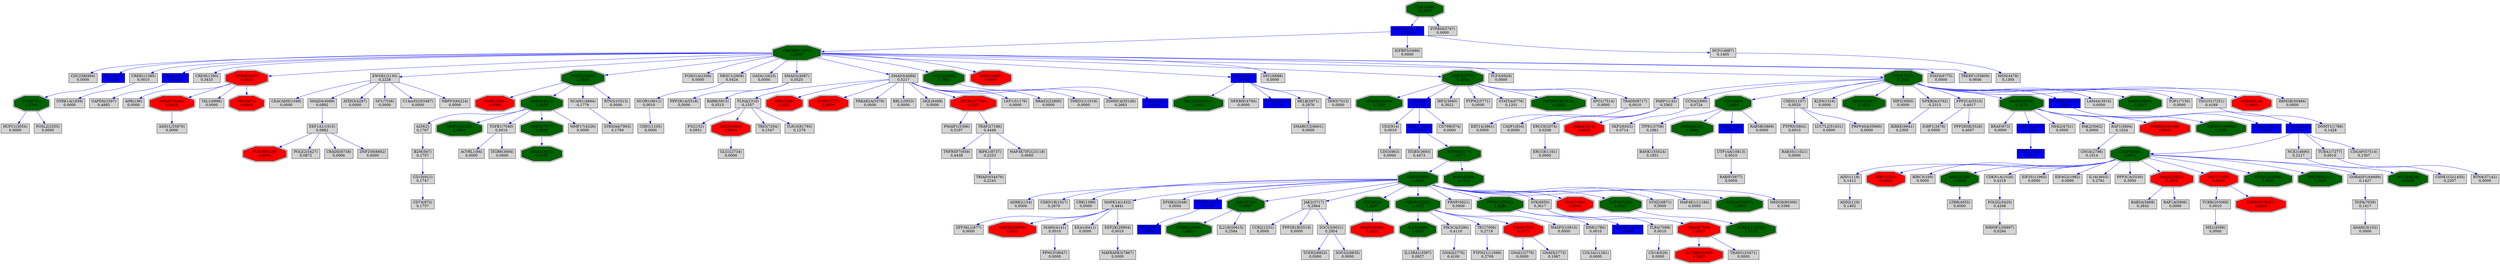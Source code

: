 digraph total_ans {
N_0 [shape = box, style = filled, fillcolor = lightgray, label = "ADD1(118)\n0,1412"];
N_1 [shape = box, style = filled, fillcolor = lightgray, label = "ADD2(119)\n0,1402"];
N_2 [shape = box, style = filled, fillcolor = lightgray, label = "PARP1(142)\n0,3363"];
N_3 [shape = box, style = filled, fillcolor = lightgray, label = "ADRB2(154)\n0,0000"];
N_4 [shape = box, style = filled, fillcolor = lightgray, label = "AHR(196)\n0,0000"];
N_5 [shape = box, style = filled, fillcolor = lightgray, label = "A2M(2)\n0,1767"];
N_6 [shape = box, style = filled, fillcolor = lightgray, label = "ACVRL1(94)\n0,0000"];
N_7 [shape = doubleoctagon, style = filled, fillcolor = red, label = "BIRC5(332)\n0,0000"];
N_8 [shape = box, style = filled, fillcolor = lightgray, label = "ADAM10(102)\n0,0000"];
N_9 [shape = box, style = filled, fillcolor = lightgray, label = "B2M(567)\n0,1757"];
N_10 [shape = box, style = filled, fillcolor = lightgray, label = "BRAF(673)\n0,0000"];
N_11 [shape = box, style = filled, fillcolor = lightgray, label = "DDR1(780)\n0,0010"];
N_12 [shape = box, style = filled, fillcolor = lightgray, label = "CASP1(834)\n0,0000"];
N_13 [shape = doubleoctagon, style = filled, fillcolor = darkgreen, label = "CASP3(836)\n2,0814"];
N_14 [shape = box, style = filled, fillcolor = lightgray, label = "BIRC3(330)\n0,0000"];
N_15 [shape = doubleoctagon, style = filled, fillcolor = darkgreen, label = "BIRC2(329)\n2,0804"];
N_16 [shape = box, style = filled, fillcolor = lightgray, label = "CD2(914)\n0,0010"];
N_17 [shape = box, style = filled, fillcolor = lightgray, label = "TNFRSF7(939)\n0,4438"];
N_18 [shape = box, style = filled, fillcolor = lightgray, label = "CD74(972)\n0,1737"];
N_19 [shape = box, style = filled, fillcolor = lightgray, label = "CD1D(912)\n0,1747"];
N_20 [shape = box, style = filled, fillcolor = lightgray, label = "CCNA2(890)\n0,0724"];
N_21 [shape = doubleoctagon, style = filled, fillcolor = darkgreen, label = "CDC2(983)\n2,4951"];
N_22 [shape = doubleoctagon, style = filled, fillcolor = darkgreen, label = "CDH1(999)\n14,4585"];
N_23 [shape = box, style = filled, fillcolor = lightgray, label = "CDKN1A(1026)\n0,4218"];
N_24 [shape = box, style = filled, fillcolor = lightgray, label = "CHD3(1107)\n0,0020"];
N_25 [shape = box, style = filled, fillcolor = lightgray, label = "CDC25B(994)\n0,0000"];
N_26 [shape = box, style = filled, fillcolor = lightgray, label = "CDKN1B(1027)\n0,2670"];
N_27 [shape = box, style = filled, fillcolor = lightgray, label = "CCR2(1231)\n0,0000"];
N_28 [shape = box, style = filled, fillcolor = blue, label = "BCL3(602)\n1,2754"];
N_29 [shape = box, style = filled, fillcolor = lightgray, label = "CREB1(1385)\n0,0010"];
N_30 [shape = doubleoctagon, style = filled, fillcolor = darkgreen, label = "CREBBP(1387)\n4,2960"];
N_31 [shape = box, style = filled, fillcolor = blue, label = "CAMK4(814)\n0,8951"];
N_32 [shape = box, style = filled, fillcolor = lightgray, label = "CREM(1390)\n0,3433"];
N_33 [shape = box, style = filled, fillcolor = lightgray, label = "CRK(1398)\n0,0000"];
N_34 [shape = box, style = filled, fillcolor = lightgray, label = "ZFP36L1(677)\n0,0000"];
N_35 [shape = box, style = filled, fillcolor = blue, label = "CSNK2A1(1457)\n4,2970"];
N_36 [shape = box, style = filled, fillcolor = lightgray, label = "MAPK14(1432)\n0,4841"];
N_37 [shape = box, style = filled, fillcolor = lightgray, label = "CD14(929)\n0,0000"];
N_38 [shape = box, style = filled, fillcolor = blue, label = "DAPK1(1612)\n1,3553"];
N_39 [shape = box, style = filled, fillcolor = lightgray, label = "ERCC8(1161)\n0,0000"];
N_40 [shape = box, style = filled, fillcolor = lightgray, label = "DNMT1(1786)\n0,1428"];
N_41 [shape = doubleoctagon, style = filled, fillcolor = darkgreen, label = "TSC22D3(1831)\n1,0422"];
N_42 [shape = box, style = filled, fillcolor = lightgray, label = "EEF1A1(1915)\n0,0882"];
N_43 [shape = box, style = filled, fillcolor = lightgray, label = "KLF6(1316)\n0,0000"];
N_44 [shape = box, style = filled, fillcolor = lightgray, label = "EIF2S1(1965)\n0,0000"];
N_45 [shape = box, style = filled, fillcolor = lightgray, label = "EIF4G2(1982)\n0,0000"];
N_46 [shape = doubleoctagon, style = filled, fillcolor = red, label = "EP300(2033)\n0,0020"];
N_47 [shape = box, style = filled, fillcolor = lightgray, label = "EPHB2(2048)\n0,0000"];
N_48 [shape = box, style = filled, fillcolor = lightgray, label = "CEACAM5(1048)\n0,0000"];
N_49 [shape = box, style = filled, fillcolor = lightgray, label = "EWSR1(2130)\n0,2228"];
N_50 [shape = box, style = filled, fillcolor = lightgray, label = "F3(2152)\n0,0951"];
N_51 [shape = box, style = filled, fillcolor = blue, label = "DOK1(1796)\n1,4587"];
N_52 [shape = box, style = filled, fillcolor = lightgray, label = "COL3A1(1281)\n0,0000"];
N_53 [shape = doubleoctagon, style = filled, fillcolor = darkgreen, label = "FGFR1(2260)\n2,5860"];
N_54 [shape = doubleoctagon, style = filled, fillcolor = red, label = "FGF5(2250)\n0,0000"];
N_55 [shape = box, style = filled, fillcolor = blue, label = "FGFR3(2261)\n0,6746"];
N_56 [shape = box, style = filled, fillcolor = lightgray, label = "DYRK1A(1859)\n0,0000"];
N_57 [shape = box, style = filled, fillcolor = lightgray, label = "FLNA(2316)\n0,1557"];
N_58 [shape = box, style = filled, fillcolor = lightgray, label = "CD79B(974)\n0,0000"];
N_59 [shape = box, style = filled, fillcolor = lightgray, label = "FOXO1A(2308)\n0,0000"];
N_60 [shape = box, style = filled, fillcolor = lightgray, label = "GAPDH(2597)\n0,4892"];
N_61 [shape = doubleoctagon, style = filled, fillcolor = darkgreen, label = "XRCC6(2547)\n3,1832"];
N_62 [shape = box, style = filled, fillcolor = lightgray, label = "CD53(963)\n0,0000"];
N_63 [shape = box, style = filled, fillcolor = lightgray, label = "GNAI1(2770)\n0,0000"];
N_64 [shape = box, style = filled, fillcolor = lightgray, label = "GNAI3(2773)\n0,1067"];
N_65 [shape = box, style = filled, fillcolor = lightgray, label = "GNAQ(2776)\n0,4100"];
N_66 [shape = doubleoctagon, style = filled, fillcolor = darkgreen, label = "GRB2(2885)\n1,4567"];
N_67 [shape = box, style = filled, fillcolor = lightgray, label = "NR3C1(2908)\n0,0424"];
N_68 [shape = box, style = filled, fillcolor = lightgray, label = "ERCC6(2074)\n0,0208"];
N_69 [shape = box, style = filled, fillcolor = blue, label = "HBZ(3050)\n0,5992"];
N_70 [shape = box, style = filled, fillcolor = lightgray, label = "HCFC1(3054)\n0,0000"];
N_71 [shape = box, style = filled, fillcolor = lightgray, label = "CHD1(1105)\n0,0000"];
N_72 [shape = doubleoctagon, style = filled, fillcolor = darkgreen, label = "IFNAR2(3455)\n0,8627"];
N_73 [shape = doubleoctagon, style = filled, fillcolor = darkgreen, label = "IFNGR1(3459)\n1,7028"];
N_74 [shape = doubleoctagon, style = filled, fillcolor = darkgreen, label = "IL13(3596)\n1,4547"];
N_75 [shape = box, style = filled, fillcolor = lightgray, label = "IL16(3603)\n0,2761"];
N_76 [shape = doubleoctagon, style = filled, fillcolor = darkgreen, label = "ITGA3(3675)\n0,5325"];
N_77 [shape = box, style = filled, fillcolor = lightgray, label = "ITGB5(3693)\n0,4473"];
N_78 [shape = box, style = filled, fillcolor = lightgray, label = "ITPR1(3708)\n0,1861"];
N_79 [shape = doubleoctagon, style = filled, fillcolor = darkgreen, label = "JAK1(3716)\n0,8637"];
N_80 [shape = box, style = filled, fillcolor = lightgray, label = "JAK2(3717)\n0,2964"];
N_81 [shape = doubleoctagon, style = filled, fillcolor = darkgreen, label = "JUN(3725)\n1,2744"];
N_82 [shape = box, style = filled, fillcolor = lightgray, label = "FOSL2(2355)\n0,0000"];
N_83 [shape = doubleoctagon, style = filled, fillcolor = red, label = "ANK3(288)\n0,5197"];
N_84 [shape = doubleoctagon, style = filled, fillcolor = darkgreen, label = "KIT(3815)\n1,4547"];
N_85 [shape = box, style = filled, fillcolor = lightgray, label = "IGFBP3(3486)\n0,0000"];
N_86 [shape = box, style = filled, fillcolor = blue, label = "LCK(3932)\n1,4597"];
N_87 [shape = box, style = filled, fillcolor = lightgray, label = "GATA1(2623)\n0,0000"];
N_88 [shape = box, style = filled, fillcolor = lightgray, label = "LTBR(4055)\n0,0000"];
N_89 [shape = box, style = filled, fillcolor = lightgray, label = "SMAD2(4087)\n0,0525"];
N_90 [shape = doubleoctagon, style = filled, fillcolor = red, label = "JUND(3727)\n0,0000"];
N_91 [shape = box, style = filled, fillcolor = lightgray, label = "SMAD3(4088)\n0,5217"];
N_92 [shape = box, style = filled, fillcolor = lightgray, label = "SMAD4(4089)\n0,0892"];
N_93 [shape = doubleoctagon, style = filled, fillcolor = red, label = "SMAD7(4092)\n0,0010"];
N_94 [shape = box, style = filled, fillcolor = lightgray, label = "IGBP1(3476)\n0,0000"];
N_95 [shape = doubleoctagon, style = filled, fillcolor = darkgreen, label = "MMP2(4313)\n2,5850"];
N_96 [shape = doubleoctagon, style = filled, fillcolor = darkgreen, label = "MSH2(4436)\n1,7892"];
N_97 [shape = box, style = filled, fillcolor = lightgray, label = "MSN(4478)\n0,1395"];
N_98 [shape = doubleoctagon, style = filled, fillcolor = red, label = "MSX1(4487)\n0,0000"];
N_99 [shape = box, style = filled, fillcolor = lightgray, label = "MX1(4599)\n0,0000"];
N_100 [shape = box, style = filled, fillcolor = lightgray, label = "NCAM1(4684)\n0,1779"];
N_101 [shape = box, style = filled, fillcolor = lightgray, label = "NCF1(4687)\n0,1405"];
N_102 [shape = box, style = filled, fillcolor = lightgray, label = "CSNK1G2(1455)\n0,2207"];
N_103 [shape = box, style = filled, fillcolor = lightgray, label = "HIP2(3093)\n0,0000"];
N_104 [shape = box, style = filled, fillcolor = lightgray, label = "NCK1(4690)\n0,2217"];
N_105 [shape = box, style = filled, fillcolor = lightgray, label = "NEK2(4751)\n0,0000"];
N_106 [shape = box, style = filled, fillcolor = lightgray, label = "IRF2(3660)\n0,3022"];
N_107 [shape = box, style = filled, fillcolor = lightgray, label = "GLG1(2734)\n0,0000"];
N_108 [shape = box, style = filled, fillcolor = lightgray, label = "NFKBIA(4792)\n0,2315"];
N_109 [shape = box, style = filled, fillcolor = lightgray, label = "PAK2(5062)\n0,0000"];
N_110 [shape = doubleoctagon, style = filled, fillcolor = darkgreen, label = "PIK3R1(5295)\n1,4557"];
N_111 [shape = box, style = filled, fillcolor = lightgray, label = "PIK3CA(5290)\n0,4110"];
N_112 [shape = box, style = filled, fillcolor = lightgray, label = "KRT14(3861)\n0,0000"];
N_113 [shape = box, style = filled, fillcolor = lightgray, label = "PMAIP1(5366)\n0,5197"];
N_114 [shape = box, style = filled, fillcolor = lightgray, label = "PPP2CA(5515)\n0,4017"];
N_115 [shape = box, style = filled, fillcolor = lightgray, label = "PPP2R1B(5519)\n0,0000"];
N_116 [shape = box, style = filled, fillcolor = lightgray, label = "PPP2R1A(5518)\n0,0000"];
N_117 [shape = box, style = filled, fillcolor = lightgray, label = "PPP3CA(5530)\n0,3950"];
N_118 [shape = box, style = filled, fillcolor = lightgray, label = "NFKBIE(4794)\n0,0000"];
N_119 [shape = box, style = filled, fillcolor = lightgray, label = "PRKAR2A(5576)\n0,0000"];
N_120 [shape = doubleoctagon, style = filled, fillcolor = darkgreen, label = "MAPK1(5594)\n1,5172"];
N_121 [shape = box, style = filled, fillcolor = blue, label = "EIF2AK2(5610)\n2,0834"];
N_122 [shape = box, style = filled, fillcolor = blue, label = "DNAJC3(5611)\n0,5636"];
N_123 [shape = box, style = filled, fillcolor = lightgray, label = "PRNP(5621)\n0,0000"];
N_124 [shape = box, style = filled, fillcolor = lightgray, label = "ATXN3(4287)\n0,0000"];
N_125 [shape = box, style = filled, fillcolor = lightgray, label = "LAMA4(3910)\n0,0000"];
N_126 [shape = doubleoctagon, style = filled, fillcolor = darkgreen, label = "PTPN6(5777)\n1,4577"];
N_127 [shape = box, style = filled, fillcolor = lightgray, label = "PTPRM(5797)\n0,0000"];
N_128 [shape = doubleoctagon, style = filled, fillcolor = darkgreen, label = "PTPN11(5781)\n1,4280"];
N_129 [shape = box, style = filled, fillcolor = lightgray, label = "RAB5A(5868)\n0,2842"];
N_130 [shape = box, style = filled, fillcolor = blue, label = "RAC1(5879)\n2,0824"];
N_131 [shape = doubleoctagon, style = filled, fillcolor = darkgreen, label = "RAD51(5888)\n1,6913"];
N_132 [shape = box, style = filled, fillcolor = lightgray, label = "RAF1(5894)\n0,1024"];
N_133 [shape = box, style = filled, fillcolor = lightgray, label = "GNG4(2786)\n0,1014"];
N_134 [shape = box, style = filled, fillcolor = lightgray, label = "RAP1A(5906)\n0,0000"];
N_135 [shape = doubleoctagon, style = filled, fillcolor = red, label = "RASA1(5921)\n0,2852"];
N_136 [shape = doubleoctagon, style = filled, fillcolor = darkgreen, label = "MNDA(4332)\n1,5096"];
N_137 [shape = doubleoctagon, style = filled, fillcolor = red, label = "RARA(5914)\n0,0000"];
N_138 [shape = box, style = filled, fillcolor = lightgray, label = "RBL1(5933)\n0,0000"];
N_139 [shape = box, style = filled, fillcolor = blue, label = "PPP4C(5531)\n0,5735"];
N_140 [shape = box, style = filled, fillcolor = blue, label = "RELA(5970)\n1,0432"];
N_141 [shape = box, style = filled, fillcolor = lightgray, label = "RELB(5971)\n0,2876"];
N_142 [shape = box, style = filled, fillcolor = blue, label = "RPA2(6118)\n0,7876"];
N_143 [shape = box, style = filled, fillcolor = lightgray, label = "RARB(5915)\n0,0515"];
N_144 [shape = doubleoctagon, style = filled, fillcolor = red, label = "MAP2K3(5606)\n0,4831"];
N_145 [shape = doubleoctagon, style = filled, fillcolor = darkgreen, label = "MMP14(4323)\n2,5840"];
N_146 [shape = doubleoctagon, style = filled, fillcolor = red, label = "SELE(6401)\n0,0010"];
N_147 [shape = box, style = filled, fillcolor = lightgray, label = "PTPN2(5771)\n0,0000"];
N_148 [shape = box, style = filled, fillcolor = lightgray, label = "SKIL(6498)\n0,0000"];
N_149 [shape = box, style = filled, fillcolor = blue, label = "SLAMF1(6504)\n0,5809"];
N_150 [shape = box, style = filled, fillcolor = lightgray, label = "SPI1(6688)\n0,0000"];
N_151 [shape = doubleoctagon, style = filled, fillcolor = darkgreen, label = "STAT1(6772)\n4,2950"];
N_152 [shape = box, style = filled, fillcolor = lightgray, label = "STAT5A(6776)\n0,1201"];
N_153 [shape = doubleoctagon, style = filled, fillcolor = red, label = "RPS6KB1(6198)\n0,0666"];
N_154 [shape = doubleoctagon, style = filled, fillcolor = red, label = "PLAUR(5329)\n0,0000"];
N_155 [shape = box, style = filled, fillcolor = lightgray, label = "SYK(6850)\n0,3617"];
N_156 [shape = box, style = filled, fillcolor = lightgray, label = "TCEB2(6923)\n0,0000"];
N_157 [shape = box, style = filled, fillcolor = lightgray, label = "TCF3(6929)\n0,0000"];
N_158 [shape = box, style = filled, fillcolor = lightgray, label = "TAL1(6886)\n0,0000"];
N_159 [shape = box, style = filled, fillcolor = lightgray, label = "SKP2(6502)\n0,0714"];
N_160 [shape = box, style = filled, fillcolor = lightgray, label = "TEC(7006)\n0,2719"];
N_161 [shape = box, style = filled, fillcolor = lightgray, label = "TERT(7015)\n0,0000"];
N_162 [shape = box, style = filled, fillcolor = lightgray, label = "RAB5B(5869)\n0,0000"];
N_163 [shape = box, style = filled, fillcolor = lightgray, label = "TGFA(7039)\n0,1417"];
N_164 [shape = box, style = filled, fillcolor = lightgray, label = "ITGB6(3694)\n0,0000"];
N_165 [shape = box, style = filled, fillcolor = lightgray, label = "TGFB1(7040)\n0,0010"];
N_166 [shape = box, style = filled, fillcolor = lightgray, label = "POLE2(5427)\n0,0872"];
N_167 [shape = box, style = filled, fillcolor = lightgray, label = "TLR4(7099)\n0,0010"];
N_168 [shape = box, style = filled, fillcolor = lightgray, label = "TOP1(7150)\n0,0000"];
N_169 [shape = doubleoctagon, style = filled, fillcolor = darkgreen, label = "TP53(7157)\n3,1842"];
N_170 [shape = doubleoctagon, style = filled, fillcolor = darkgreen, label = "TNFRSF1B(7133)\n4,2940"];
N_171 [shape = box, style = filled, fillcolor = lightgray, label = "TRAF2(7186)\n0,4448"];
N_172 [shape = doubleoctagon, style = filled, fillcolor = red, label = "TRAF6(7189)\n0,3607"];
N_173 [shape = doubleoctagon, style = filled, fillcolor = red, label = "TSHR(7253)\n0,1077"];
N_174 [shape = box, style = filled, fillcolor = lightgray, label = "TSG101(7251)\n0,4169"];
N_175 [shape = box, style = filled, fillcolor = lightgray, label = "TUBA1(7277)\n0,0010"];
N_176 [shape = doubleoctagon, style = filled, fillcolor = red, label = "WAS(7454)\n0,0000"];
N_177 [shape = box, style = filled, fillcolor = lightgray, label = "POLD2(5425)\n0,4208"];
N_178 [shape = box, style = filled, fillcolor = lightgray, label = "XPO1(7514)\n0,0000"];
N_179 [shape = doubleoctagon, style = filled, fillcolor = red, label = "VAV1(7409)\n0,0020"];
N_180 [shape = doubleoctagon, style = filled, fillcolor = darkgreen, label = "ZAP70(7535)\n1,4547"];
N_181 [shape = doubleoctagon, style = filled, fillcolor = red, label = "ZBTB16(7704)\n0,5207"];
N_182 [shape = box, style = filled, fillcolor = lightgray, label = "ST8SIA4(7903)\n0,1769"];
N_183 [shape = box, style = filled, fillcolor = lightgray, label = "MARS(4141)\n0,0010"];
N_184 [shape = box, style = filled, fillcolor = lightgray, label = "SF1(7536)\n0,0000"];
N_185 [shape = box, style = filled, fillcolor = lightgray, label = "EEA1(8411)\n0,0000"];
N_186 [shape = box, style = filled, fillcolor = lightgray, label = "PTPRS(5802)\n0,0010"];
N_187 [shape = doubleoctagon, style = filled, fillcolor = darkgreen, label = "TNFSF11(8600)\n1,5162"];
N_188 [shape = doubleoctagon, style = filled, fillcolor = darkgreen, label = "PIP5K1A(8394)\n2,0804"];
N_189 [shape = box, style = filled, fillcolor = lightgray, label = "TRADD(8717)\n0,0010"];
N_190 [shape = box, style = filled, fillcolor = lightgray, label = "RIPK1(8737)\n0,2253"];
N_191 [shape = box, style = filled, fillcolor = lightgray, label = "SYNJ2(8871)\n0,0000"];
N_192 [shape = box, style = filled, fillcolor = lightgray, label = "SOCS2(8835)\n0,0000"];
N_193 [shape = box, style = filled, fillcolor = lightgray, label = "SMARCC2(6601)\n0,0000"];
N_194 [shape = box, style = filled, fillcolor = lightgray, label = "STAT4(6775)\n0,0000"];
N_195 [shape = box, style = filled, fillcolor = lightgray, label = "NCOR1(9611)\n0,0010"];
N_196 [shape = box, style = filled, fillcolor = lightgray, label = "PPM1F(9647)\n0,0000"];
N_197 [shape = doubleoctagon, style = filled, fillcolor = red, label = "GRAP2(9402)\n0,3213"];
N_198 [shape = doubleoctagon, style = filled, fillcolor = darkgreen, label = "PDCD8(9131)\n2,0804"];
N_199 [shape = box, style = filled, fillcolor = lightgray, label = "IKBKE(9641)\n0,2305"];
N_200 [shape = box, style = filled, fillcolor = lightgray, label = "RTN3(10313)\n0,0000"];
N_201 [shape = doubleoctagon, style = filled, fillcolor = darkgreen, label = "ROS1(6098)\n1,1711"];
N_202 [shape = box, style = filled, fillcolor = lightgray, label = "RABIF(5877)\n0,0000"];
N_203 [shape = box, style = filled, fillcolor = lightgray, label = "UTP14A(10813)\n0,0010"];
N_204 [shape = box, style = filled, fillcolor = lightgray, label = "CRADD(8738)\n0,0000"];
N_205 [shape = box, style = filled, fillcolor = lightgray, label = "MAP4K1(11184)\n0,0000"];
N_206 [shape = doubleoctagon, style = filled, fillcolor = red, label = "MTA2(9219)\n0,0000"];
N_207 [shape = doubleoctagon, style = filled, fillcolor = darkgreen, label = "CD2AP(23607)\n1,4547"];
N_208 [shape = box, style = filled, fillcolor = lightgray, label = "MAPKAPK3(7867)\n0,0000"];
N_209 [shape = box, style = filled, fillcolor = lightgray, label = "LEF1(51176)\n0,0000"];
N_210 [shape = box, style = filled, fillcolor = lightgray, label = "LUC7L2(51631)\n0,0000"];
N_211 [shape = box, style = filled, fillcolor = lightgray, label = "TRIAD3(54476)\n0,2243"];
N_212 [shape = box, style = filled, fillcolor = lightgray, label = "RRAS2(22800)\n0,0000"];
N_213 [shape = box, style = filled, fillcolor = lightgray, label = "PRPF40A(55660)\n0,0000"];
N_214 [shape = box, style = filled, fillcolor = lightgray, label = "ZNF259(8882)\n0,0000"];
N_215 [shape = box, style = filled, fillcolor = lightgray, label = "WRNIP1(56897)\n0,0294"];
N_216 [shape = box, style = filled, fillcolor = lightgray, label = "IL21R(50615)\n0,2584"];
N_217 [shape = box, style = filled, fillcolor = lightgray, label = "GORASP1(64689)\n0,1427"];
N_218 [shape = doubleoctagon, style = filled, fillcolor = red, label = "IL17RB(55540)\n0,3597"];
N_219 [shape = box, style = filled, fillcolor = lightgray, label = "RTN4(57142)\n0,0000"];
N_220 [shape = box, style = filled, fillcolor = lightgray, label = "RAB35(11021)\n0,0000"];
N_221 [shape = box, style = filled, fillcolor = lightgray, label = "MED28(80306)\n0,3366"];
N_222 [shape = box, style = filled, fillcolor = lightgray, label = "C14orf32(93487)\n0,0000"];
N_223 [shape = box, style = filled, fillcolor = lightgray, label = "TRAM1(23471)\n0,0000"];
N_224 [shape = box, style = filled, fillcolor = lightgray, label = "NBPF3(84224)\n0,0000"];
N_225 [shape = box, style = filled, fillcolor = lightgray, label = "WASF3(10810)\n0,0000"];
N_226 [shape = box, style = filled, fillcolor = lightgray, label = "TUBB(203068)\n0,0010"];
N_227 [shape = box, style = filled, fillcolor = lightgray, label = "MAP3K7IP2(23118)\n0,0000"];
N_228 [shape = box, style = filled, fillcolor = lightgray, label = "TRIO(7204)\n0,1547"];
N_229 [shape = box, style = filled, fillcolor = lightgray, label = "PTPN21(11099)\n0,2709"];
N_230 [shape = doubleoctagon, style = filled, fillcolor = darkgreen, label = "MYL3(4634)\n0,8659"];
N_231 [shape = box, style = filled, fillcolor = lightgray, label = "TLR10(81793)\n0,1278"];
N_232 [shape = doubleoctagon, style = filled, fillcolor = red, label = "ZNF655(79027)\n0,0000"];
N_233 [shape = box, style = filled, fillcolor = lightgray, label = "TRERF1(55809)\n0,0646"];
N_234 [shape = box, style = filled, fillcolor = lightgray, label = "SOCS3(9021)\n0,2954"];
N_235 [shape = box, style = filled, fillcolor = lightgray, label = "EEF2K(29904)\n0,0010"];
N_236 [shape = box, style = filled, fillcolor = lightgray, label = "CDGAP(57514)\n0,1307"];
N_237 [shape = box, style = filled, fillcolor = blue, label = "MIB1(57534)\n0,5310"];
N_238 [shape = box, style = filled, fillcolor = lightgray, label = "IL13RA1(3597)\n0,0827"];
N_239 [shape = doubleoctagon, style = filled, fillcolor = red, label = "P8(26471)\n0,0000"];
N_240 [shape = doubleoctagon, style = filled, fillcolor = darkgreen, label = "TIMP2(7077)\n2,5840"];
N_241 [shape = box, style = filled, fillcolor = lightgray, label = "BANK1(55024)\n0,1851"];
N_242 [shape = box, style = filled, fillcolor = lightgray, label = "MMP17(4326)\n0,0000"];
N_243 [shape = box, style = filled, fillcolor = lightgray, label = "TMED1(11018)\n0,0000"];
N_244 [shape = box, style = filled, fillcolor = lightgray, label = "ZDHHC4(55146)\n0,2663"];
N_245 [shape = box, style = filled, fillcolor = lightgray, label = "ASH1L(55870)\n0,0000"];
N_246 [shape = box, style = filled, fillcolor = blue, label = "EXO1(9156)\n0,6676"];
N_247 [shape = box, style = filled, fillcolor = lightgray, label = "PPP2R5B(5526)\n0,4007"];
N_248 [shape = box, style = filled, fillcolor = lightgray, label = "RRM2B(50484)\n0,0000"];
N_249 [shape = doubleoctagon, style = filled, fillcolor = darkgreen, label = "FCRL3(115352)\n1,3729"];
N_0 -> N_1 [ color = blue ];
N_5 -> N_9 [ color = blue ];
N_2 -> N_12 [ color = blue ];
N_13 -> N_0 [ color = blue ];
N_13 -> N_7 [ color = blue ];
N_13 -> N_14 [ color = blue ];
N_13 -> N_15 [ color = blue ];
N_9 -> N_19 [ color = blue ];
N_19 -> N_18 [ color = blue ];
N_13 -> N_23 [ color = blue ];
N_30 -> N_25 [ color = blue ];
N_30 -> N_28 [ color = blue ];
N_30 -> N_29 [ color = blue ];
N_30 -> N_31 [ color = blue ];
N_30 -> N_32 [ color = blue ];
N_22 -> N_35 [ color = blue ];
N_35 -> N_30 [ color = blue ];
N_36 -> N_34 [ color = blue ];
N_13 -> N_44 [ color = blue ];
N_13 -> N_45 [ color = blue ];
N_46 -> N_4 [ color = blue ];
N_30 -> N_46 [ color = blue ];
N_30 -> N_49 [ color = blue ];
N_49 -> N_48 [ color = blue ];
N_11 -> N_52 [ color = blue ];
N_30 -> N_53 [ color = blue ];
N_53 -> N_54 [ color = blue ];
N_29 -> N_56 [ color = blue ];
N_57 -> N_50 [ color = blue ];
N_30 -> N_59 [ color = blue ];
N_31 -> N_60 [ color = blue ];
N_16 -> N_62 [ color = blue ];
N_66 -> N_3 [ color = blue ];
N_66 -> N_26 [ color = blue ];
N_66 -> N_33 [ color = blue ];
N_66 -> N_36 [ color = blue ];
N_66 -> N_47 [ color = blue ];
N_66 -> N_55 [ color = blue ];
N_30 -> N_67 [ color = blue ];
N_2 -> N_68 [ color = blue ];
N_68 -> N_39 [ color = blue ];
N_55 -> N_69 [ color = blue ];
N_13 -> N_75 [ color = blue ];
N_51 -> N_77 [ color = blue ];
N_21 -> N_78 [ color = blue ];
N_66 -> N_79 [ color = blue ];
N_79 -> N_72 [ color = blue ];
N_80 -> N_27 [ color = blue ];
N_66 -> N_80 [ color = blue ];
N_28 -> N_81 [ color = blue ];
N_81 -> N_70 [ color = blue ];
N_81 -> N_82 [ color = blue ];
N_66 -> N_84 [ color = blue ];
N_35 -> N_85 [ color = blue ];
N_86 -> N_16 [ color = blue ];
N_86 -> N_51 [ color = blue ];
N_86 -> N_58 [ color = blue ];
N_30 -> N_87 [ color = blue ];
N_15 -> N_88 [ color = blue ];
N_30 -> N_89 [ color = blue ];
N_30 -> N_91 [ color = blue ];
N_91 -> N_57 [ color = blue ];
N_91 -> N_83 [ color = blue ];
N_91 -> N_90 [ color = blue ];
N_92 -> N_42 [ color = blue ];
N_49 -> N_92 [ color = blue ];
N_46 -> N_93 [ color = blue ];
N_95 -> N_5 [ color = blue ];
N_53 -> N_95 [ color = blue ];
N_30 -> N_96 [ color = blue ];
N_30 -> N_98 [ color = blue ];
N_53 -> N_100 [ color = blue ];
N_35 -> N_101 [ color = blue ];
N_101 -> N_97 [ color = blue ];
N_104 -> N_102 [ color = blue ];
N_66 -> N_110 [ color = blue ];
N_110 -> N_74 [ color = blue ];
N_111 -> N_65 [ color = blue ];
N_110 -> N_111 [ color = blue ];
N_114 -> N_94 [ color = blue ];
N_80 -> N_115 [ color = blue ];
N_89 -> N_116 [ color = blue ];
N_13 -> N_117 [ color = blue ];
N_91 -> N_119 [ color = blue ];
N_120 -> N_10 [ color = blue ];
N_120 -> N_38 [ color = blue ];
N_120 -> N_105 [ color = blue ];
N_120 -> N_109 [ color = blue ];
N_121 -> N_122 [ color = blue ];
N_66 -> N_123 [ color = blue ];
N_49 -> N_124 [ color = blue ];
N_51 -> N_126 [ color = blue ];
N_126 -> N_66 [ color = blue ];
N_22 -> N_127 [ color = blue ];
N_128 -> N_11 [ color = blue ];
N_66 -> N_128 [ color = blue ];
N_130 -> N_13 [ color = blue ];
N_130 -> N_104 [ color = blue ];
N_121 -> N_130 [ color = blue ];
N_120 -> N_132 [ color = blue ];
N_132 -> N_133 [ color = blue ];
N_13 -> N_135 [ color = blue ];
N_135 -> N_129 [ color = blue ];
N_135 -> N_134 [ color = blue ];
N_21 -> N_136 [ color = blue ];
N_2 -> N_137 [ color = blue ];
N_91 -> N_138 [ color = blue ];
N_30 -> N_140 [ color = blue ];
N_140 -> N_41 [ color = blue ];
N_140 -> N_118 [ color = blue ];
N_140 -> N_139 [ color = blue ];
N_140 -> N_141 [ color = blue ];
N_21 -> N_142 [ color = blue ];
N_89 -> N_143 [ color = blue ];
N_36 -> N_144 [ color = blue ];
N_95 -> N_145 [ color = blue ];
N_57 -> N_146 [ color = blue ];
N_146 -> N_107 [ color = blue ];
N_91 -> N_148 [ color = blue ];
N_128 -> N_149 [ color = blue ];
N_30 -> N_150 [ color = blue ];
N_30 -> N_151 [ color = blue ];
N_151 -> N_73 [ color = blue ];
N_151 -> N_86 [ color = blue ];
N_151 -> N_106 [ color = blue ];
N_151 -> N_147 [ color = blue ];
N_151 -> N_152 [ color = blue ];
N_120 -> N_153 [ color = blue ];
N_42 -> N_154 [ color = blue ];
N_66 -> N_155 [ color = blue ];
N_30 -> N_157 [ color = blue ];
N_46 -> N_158 [ color = blue ];
N_20 -> N_159 [ color = blue ];
N_110 -> N_160 [ color = blue ];
N_140 -> N_161 [ color = blue ];
N_21 -> N_162 [ color = blue ];
N_163 -> N_8 [ color = blue ];
N_165 -> N_6 [ color = blue ];
N_95 -> N_165 [ color = blue ];
N_165 -> N_164 [ color = blue ];
N_42 -> N_166 [ color = blue ];
N_167 -> N_37 [ color = blue ];
N_155 -> N_167 [ color = blue ];
N_169 -> N_2 [ color = blue ];
N_169 -> N_20 [ color = blue ];
N_169 -> N_21 [ color = blue ];
N_169 -> N_24 [ color = blue ];
N_30 -> N_169 [ color = blue ];
N_169 -> N_43 [ color = blue ];
N_169 -> N_61 [ color = blue ];
N_169 -> N_103 [ color = blue ];
N_169 -> N_108 [ color = blue ];
N_169 -> N_114 [ color = blue ];
N_169 -> N_120 [ color = blue ];
N_169 -> N_121 [ color = blue ];
N_169 -> N_125 [ color = blue ];
N_169 -> N_131 [ color = blue ];
N_169 -> N_168 [ color = blue ];
N_151 -> N_170 [ color = blue ];
N_171 -> N_17 [ color = blue ];
N_155 -> N_172 [ color = blue ];
N_173 -> N_63 [ color = blue ];
N_173 -> N_64 [ color = blue ];
N_110 -> N_173 [ color = blue ];
N_174 -> N_40 [ color = blue ];
N_169 -> N_174 [ color = blue ];
N_130 -> N_175 [ color = blue ];
N_66 -> N_176 [ color = blue ];
N_23 -> N_177 [ color = blue ];
N_151 -> N_178 [ color = blue ];
N_13 -> N_179 [ color = blue ];
N_66 -> N_180 [ color = blue ];
N_91 -> N_181 [ color = blue ];
N_181 -> N_113 [ color = blue ];
N_181 -> N_171 [ color = blue ];
N_100 -> N_182 [ color = blue ];
N_36 -> N_183 [ color = blue ];
N_49 -> N_184 [ color = blue ];
N_36 -> N_185 [ color = blue ];
N_24 -> N_186 [ color = blue ];
N_120 -> N_187 [ color = blue ];
N_13 -> N_188 [ color = blue ];
N_189 -> N_112 [ color = blue ];
N_151 -> N_189 [ color = blue ];
N_171 -> N_190 [ color = blue ];
N_66 -> N_191 [ color = blue ];
N_141 -> N_193 [ color = blue ];
N_30 -> N_194 [ color = blue ];
N_67 -> N_195 [ color = blue ];
N_195 -> N_71 [ color = blue ];
N_183 -> N_196 [ color = blue ];
N_84 -> N_197 [ color = blue ];
N_13 -> N_198 [ color = blue ];
N_108 -> N_199 [ color = blue ];
N_53 -> N_200 [ color = blue ];
N_126 -> N_201 [ color = blue ];
N_142 -> N_203 [ color = blue ];
N_203 -> N_202 [ color = blue ];
N_42 -> N_204 [ color = blue ];
N_66 -> N_205 [ color = blue ];
N_169 -> N_206 [ color = blue ];
N_66 -> N_207 [ color = blue ];
N_91 -> N_209 [ color = blue ];
N_24 -> N_210 [ color = blue ];
N_190 -> N_211 [ color = blue ];
N_91 -> N_212 [ color = blue ];
N_24 -> N_213 [ color = blue ];
N_42 -> N_214 [ color = blue ];
N_177 -> N_215 [ color = blue ];
N_79 -> N_216 [ color = blue ];
N_13 -> N_217 [ color = blue ];
N_217 -> N_163 [ color = blue ];
N_172 -> N_218 [ color = blue ];
N_175 -> N_219 [ color = blue ];
N_186 -> N_220 [ color = blue ];
N_66 -> N_221 [ color = blue ];
N_49 -> N_222 [ color = blue ];
N_172 -> N_223 [ color = blue ];
N_49 -> N_224 [ color = blue ];
N_110 -> N_225 [ color = blue ];
N_226 -> N_99 [ color = blue ];
N_179 -> N_226 [ color = blue ];
N_171 -> N_227 [ color = blue ];
N_57 -> N_228 [ color = blue ];
N_160 -> N_229 [ color = blue ];
N_13 -> N_230 [ color = blue ];
N_57 -> N_231 [ color = blue ];
N_179 -> N_232 [ color = blue ];
N_30 -> N_233 [ color = blue ];
N_80 -> N_234 [ color = blue ];
N_234 -> N_156 [ color = blue ];
N_234 -> N_192 [ color = blue ];
N_36 -> N_235 [ color = blue ];
N_235 -> N_208 [ color = blue ];
N_130 -> N_236 [ color = blue ];
N_38 -> N_237 [ color = blue ];
N_74 -> N_238 [ color = blue ];
N_46 -> N_239 [ color = blue ];
N_240 -> N_76 [ color = blue ];
N_95 -> N_240 [ color = blue ];
N_78 -> N_241 [ color = blue ];
N_95 -> N_242 [ color = blue ];
N_91 -> N_243 [ color = blue ];
N_91 -> N_244 [ color = blue ];
N_93 -> N_245 [ color = blue ];
N_96 -> N_246 [ color = blue ];
N_114 -> N_247 [ color = blue ];
N_169 -> N_248 [ color = blue ];
N_180 -> N_249 [ color = blue ];
}
